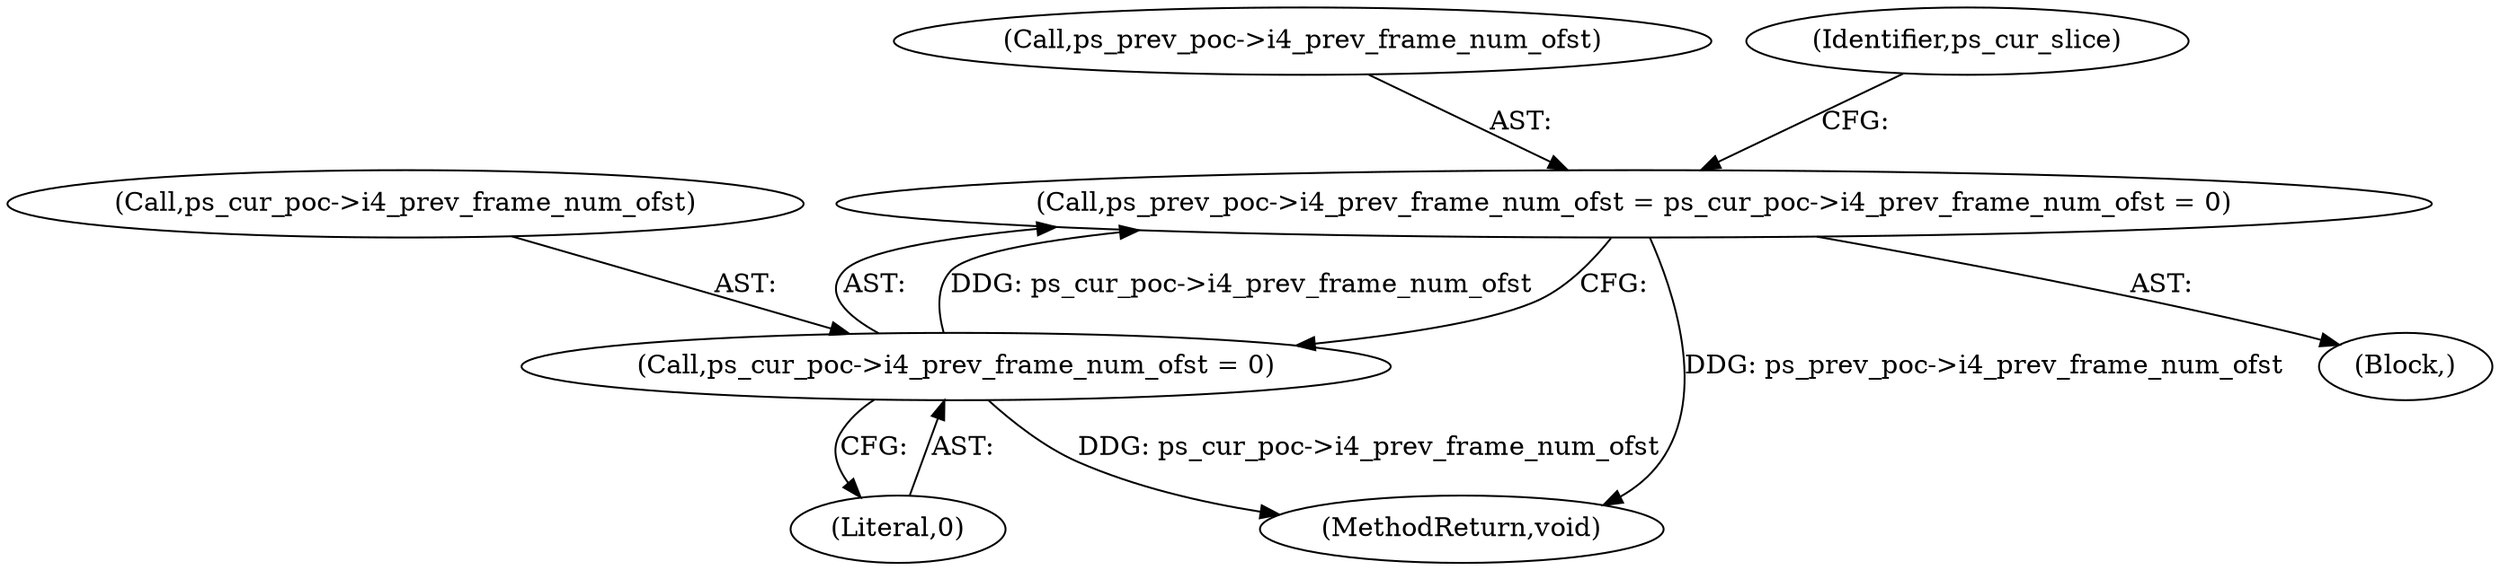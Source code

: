 digraph "0_Android_cc676ebd95247646e67907ccab150fb77a847335@pointer" {
"1000607" [label="(Call,ps_prev_poc->i4_prev_frame_num_ofst = ps_cur_poc->i4_prev_frame_num_ofst = 0)"];
"1000611" [label="(Call,ps_cur_poc->i4_prev_frame_num_ofst = 0)"];
"1000611" [label="(Call,ps_cur_poc->i4_prev_frame_num_ofst = 0)"];
"1000608" [label="(Call,ps_prev_poc->i4_prev_frame_num_ofst)"];
"1000963" [label="(MethodReturn,void)"];
"1000607" [label="(Call,ps_prev_poc->i4_prev_frame_num_ofst = ps_cur_poc->i4_prev_frame_num_ofst = 0)"];
"1000615" [label="(Literal,0)"];
"1000121" [label="(Block,)"];
"1000612" [label="(Call,ps_cur_poc->i4_prev_frame_num_ofst)"];
"1000618" [label="(Identifier,ps_cur_slice)"];
"1000607" -> "1000121"  [label="AST: "];
"1000607" -> "1000611"  [label="CFG: "];
"1000608" -> "1000607"  [label="AST: "];
"1000611" -> "1000607"  [label="AST: "];
"1000618" -> "1000607"  [label="CFG: "];
"1000607" -> "1000963"  [label="DDG: ps_prev_poc->i4_prev_frame_num_ofst"];
"1000611" -> "1000607"  [label="DDG: ps_cur_poc->i4_prev_frame_num_ofst"];
"1000611" -> "1000615"  [label="CFG: "];
"1000612" -> "1000611"  [label="AST: "];
"1000615" -> "1000611"  [label="AST: "];
"1000611" -> "1000963"  [label="DDG: ps_cur_poc->i4_prev_frame_num_ofst"];
}

